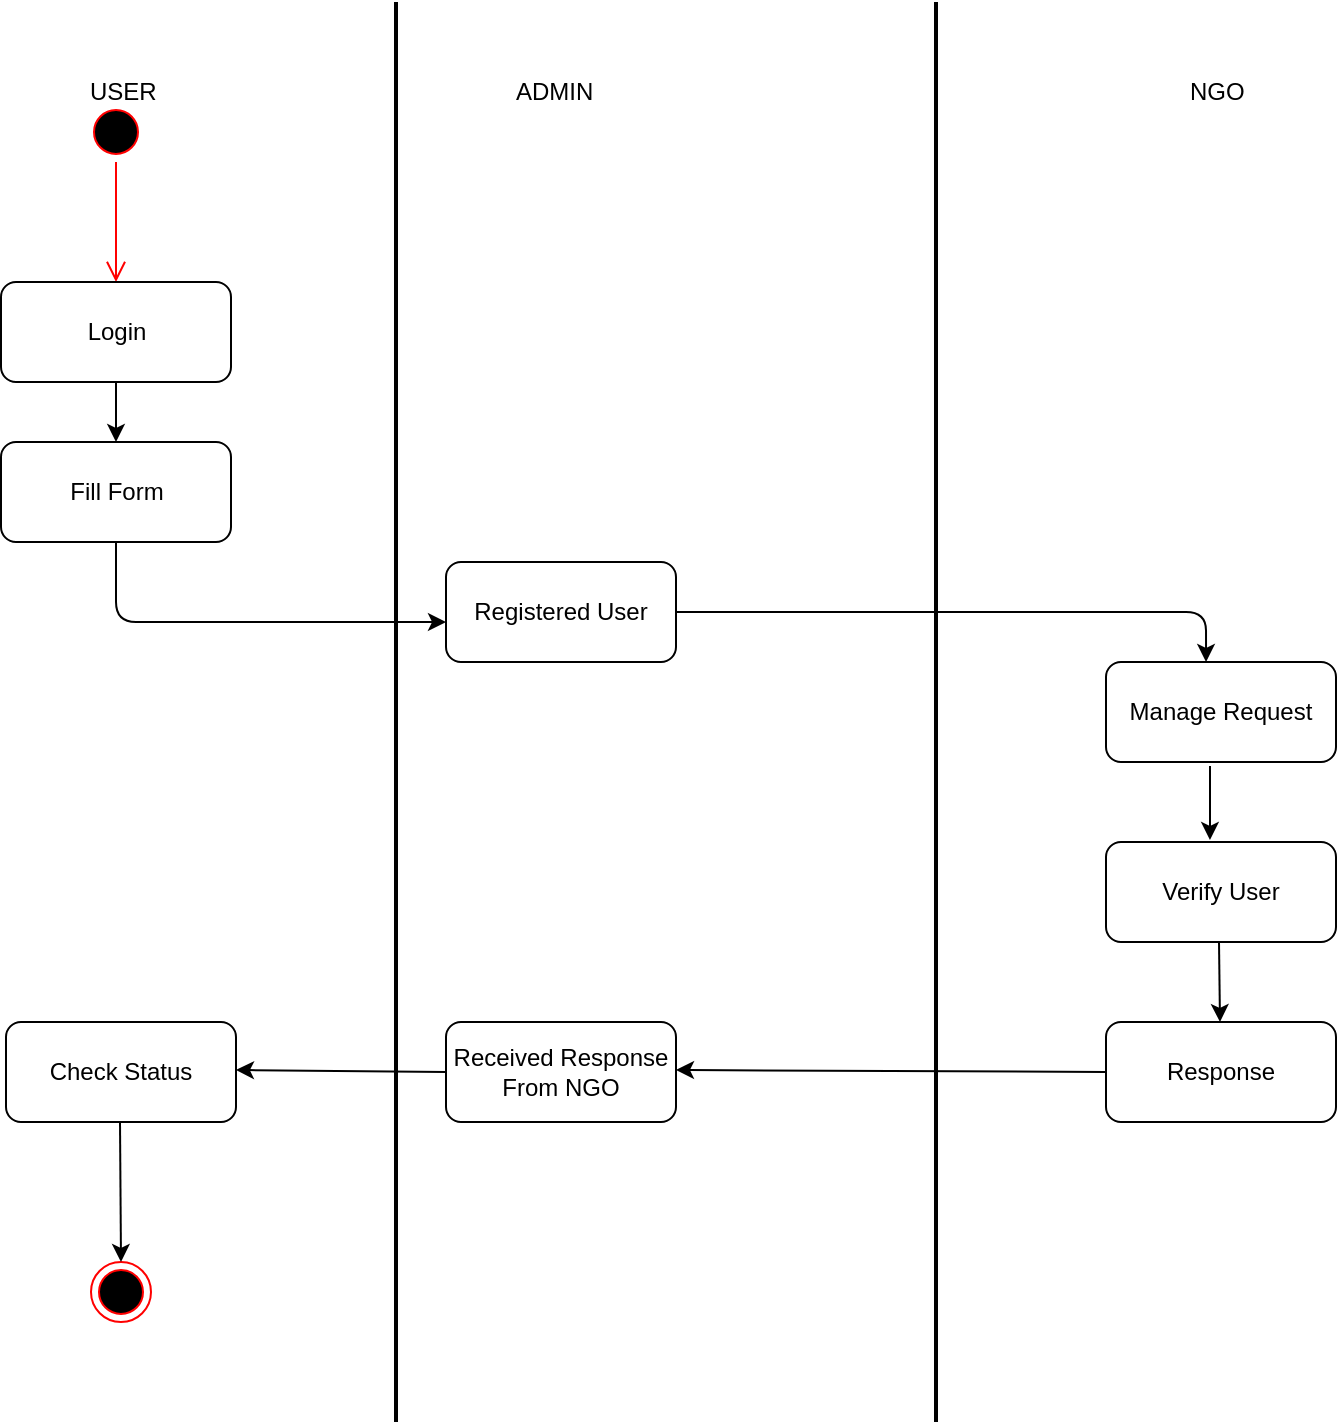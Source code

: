 <mxfile version="10.8.3" type="github"><diagram id="FgDf3Gv82GczRGfTq2S-" name="Page-1"><mxGraphModel dx="840" dy="403" grid="1" gridSize="10" guides="1" tooltips="1" connect="1" arrows="1" fold="1" page="1" pageScale="1" pageWidth="827" pageHeight="1169" math="0" shadow="0"><root><mxCell id="0"/><mxCell id="1" parent="0"/><mxCell id="tmRpWL7JR-P6NV6y69Te-33" value="" style="ellipse;html=1;shape=startState;fillColor=#000000;strokeColor=#ff0000;" vertex="1" parent="1"><mxGeometry x="100" y="340" width="30" height="30" as="geometry"/></mxCell><mxCell id="tmRpWL7JR-P6NV6y69Te-34" value="" style="edgeStyle=orthogonalEdgeStyle;html=1;verticalAlign=bottom;endArrow=open;endSize=8;strokeColor=#ff0000;" edge="1" source="tmRpWL7JR-P6NV6y69Te-33" parent="1"><mxGeometry relative="1" as="geometry"><mxPoint x="115" y="430" as="targetPoint"/><Array as="points"><mxPoint x="115" y="430"/></Array></mxGeometry></mxCell><mxCell id="tmRpWL7JR-P6NV6y69Te-35" value="USER&lt;br&gt;&lt;br&gt;" style="text;html=1;resizable=0;points=[];autosize=1;align=left;verticalAlign=top;spacingTop=-4;" vertex="1" parent="1"><mxGeometry x="100" y="325" width="50" height="30" as="geometry"/></mxCell><mxCell id="tmRpWL7JR-P6NV6y69Te-36" value="Login" style="rounded=1;whiteSpace=wrap;html=1;" vertex="1" parent="1"><mxGeometry x="57.5" y="430" width="115" height="50" as="geometry"/></mxCell><mxCell id="tmRpWL7JR-P6NV6y69Te-37" value="Fill Form" style="rounded=1;whiteSpace=wrap;html=1;" vertex="1" parent="1"><mxGeometry x="57.5" y="510" width="115" height="50" as="geometry"/></mxCell><mxCell id="tmRpWL7JR-P6NV6y69Te-38" value="" style="endArrow=classic;html=1;" edge="1" parent="1"><mxGeometry width="50" height="50" relative="1" as="geometry"><mxPoint x="115" y="480" as="sourcePoint"/><mxPoint x="115" y="510" as="targetPoint"/></mxGeometry></mxCell><mxCell id="tmRpWL7JR-P6NV6y69Te-39" value="" style="endArrow=classic;html=1;exitX=0.5;exitY=1;exitDx=0;exitDy=0;" edge="1" parent="1" source="tmRpWL7JR-P6NV6y69Te-37"><mxGeometry width="50" height="50" relative="1" as="geometry"><mxPoint x="109" y="590" as="sourcePoint"/><mxPoint x="280" y="600" as="targetPoint"/><Array as="points"><mxPoint x="115" y="600"/></Array></mxGeometry></mxCell><mxCell id="tmRpWL7JR-P6NV6y69Te-40" value="Registered User" style="rounded=1;whiteSpace=wrap;html=1;" vertex="1" parent="1"><mxGeometry x="280" y="570" width="115" height="50" as="geometry"/></mxCell><mxCell id="tmRpWL7JR-P6NV6y69Te-41" value="" style="endArrow=classic;html=1;exitX=1;exitY=0.5;exitDx=0;exitDy=0;entryX=0.435;entryY=0;entryDx=0;entryDy=0;entryPerimeter=0;" edge="1" parent="1" source="tmRpWL7JR-P6NV6y69Te-40" target="tmRpWL7JR-P6NV6y69Te-42"><mxGeometry width="50" height="50" relative="1" as="geometry"><mxPoint x="430" y="620" as="sourcePoint"/><mxPoint x="640" y="595" as="targetPoint"/><Array as="points"><mxPoint x="660" y="595"/></Array></mxGeometry></mxCell><mxCell id="tmRpWL7JR-P6NV6y69Te-42" value="Manage Request" style="rounded=1;whiteSpace=wrap;html=1;" vertex="1" parent="1"><mxGeometry x="610" y="620" width="115" height="50" as="geometry"/></mxCell><mxCell id="tmRpWL7JR-P6NV6y69Te-43" value="Verify User" style="rounded=1;whiteSpace=wrap;html=1;" vertex="1" parent="1"><mxGeometry x="610" y="710" width="115" height="50" as="geometry"/></mxCell><mxCell id="tmRpWL7JR-P6NV6y69Te-44" value="" style="endArrow=classic;html=1;entryX=0.452;entryY=-0.02;entryDx=0;entryDy=0;entryPerimeter=0;" edge="1" parent="1" target="tmRpWL7JR-P6NV6y69Te-43"><mxGeometry width="50" height="50" relative="1" as="geometry"><mxPoint x="662" y="672" as="sourcePoint"/><mxPoint x="637.5" y="735" as="targetPoint"/></mxGeometry></mxCell><mxCell id="tmRpWL7JR-P6NV6y69Te-46" value="Response" style="rounded=1;whiteSpace=wrap;html=1;" vertex="1" parent="1"><mxGeometry x="610" y="800" width="115" height="50" as="geometry"/></mxCell><mxCell id="tmRpWL7JR-P6NV6y69Te-47" value="Received Response From NGO" style="rounded=1;whiteSpace=wrap;html=1;" vertex="1" parent="1"><mxGeometry x="280" y="800" width="115" height="50" as="geometry"/></mxCell><mxCell id="tmRpWL7JR-P6NV6y69Te-48" value="Check Status" style="rounded=1;whiteSpace=wrap;html=1;" vertex="1" parent="1"><mxGeometry x="60" y="800" width="115" height="50" as="geometry"/></mxCell><mxCell id="tmRpWL7JR-P6NV6y69Te-49" value="" style="endArrow=classic;html=1;exitX=0;exitY=0.5;exitDx=0;exitDy=0;" edge="1" parent="1" source="tmRpWL7JR-P6NV6y69Te-47"><mxGeometry width="50" height="50" relative="1" as="geometry"><mxPoint x="275" y="824" as="sourcePoint"/><mxPoint x="175" y="824" as="targetPoint"/></mxGeometry></mxCell><mxCell id="tmRpWL7JR-P6NV6y69Te-50" value="" style="endArrow=classic;html=1;exitX=0;exitY=0.5;exitDx=0;exitDy=0;" edge="1" parent="1" source="tmRpWL7JR-P6NV6y69Te-46"><mxGeometry width="50" height="50" relative="1" as="geometry"><mxPoint x="475" y="824" as="sourcePoint"/><mxPoint x="395" y="824" as="targetPoint"/></mxGeometry></mxCell><mxCell id="tmRpWL7JR-P6NV6y69Te-51" value="" style="endArrow=classic;html=1;" edge="1" parent="1"><mxGeometry width="50" height="50" relative="1" as="geometry"><mxPoint x="666.5" y="760" as="sourcePoint"/><mxPoint x="667" y="800" as="targetPoint"/></mxGeometry></mxCell><mxCell id="tmRpWL7JR-P6NV6y69Te-52" value="" style="ellipse;html=1;shape=endState;fillColor=#000000;strokeColor=#ff0000;" vertex="1" parent="1"><mxGeometry x="102.5" y="920" width="30" height="30" as="geometry"/></mxCell><mxCell id="tmRpWL7JR-P6NV6y69Te-53" value="" style="endArrow=classic;html=1;entryX=0.5;entryY=0;entryDx=0;entryDy=0;" edge="1" parent="1" target="tmRpWL7JR-P6NV6y69Te-52"><mxGeometry width="50" height="50" relative="1" as="geometry"><mxPoint x="117" y="850" as="sourcePoint"/><mxPoint x="117" y="900" as="targetPoint"/></mxGeometry></mxCell><mxCell id="tmRpWL7JR-P6NV6y69Te-57" value="ADMIN" style="text;html=1;resizable=0;points=[];autosize=1;align=left;verticalAlign=top;spacingTop=-4;" vertex="1" parent="1"><mxGeometry x="312.5" y="325" width="50" height="20" as="geometry"/></mxCell><mxCell id="tmRpWL7JR-P6NV6y69Te-58" value="NGO" style="text;html=1;resizable=0;points=[];autosize=1;align=left;verticalAlign=top;spacingTop=-4;" vertex="1" parent="1"><mxGeometry x="650" y="325" width="40" height="20" as="geometry"/></mxCell><mxCell id="tmRpWL7JR-P6NV6y69Te-60" value="" style="line;strokeWidth=2;direction=south;html=1;" vertex="1" parent="1"><mxGeometry x="250" y="290" width="10" height="710" as="geometry"/></mxCell><mxCell id="tmRpWL7JR-P6NV6y69Te-61" value="" style="line;strokeWidth=2;direction=south;html=1;" vertex="1" parent="1"><mxGeometry x="520" y="290" width="10" height="710" as="geometry"/></mxCell></root></mxGraphModel></diagram></mxfile>